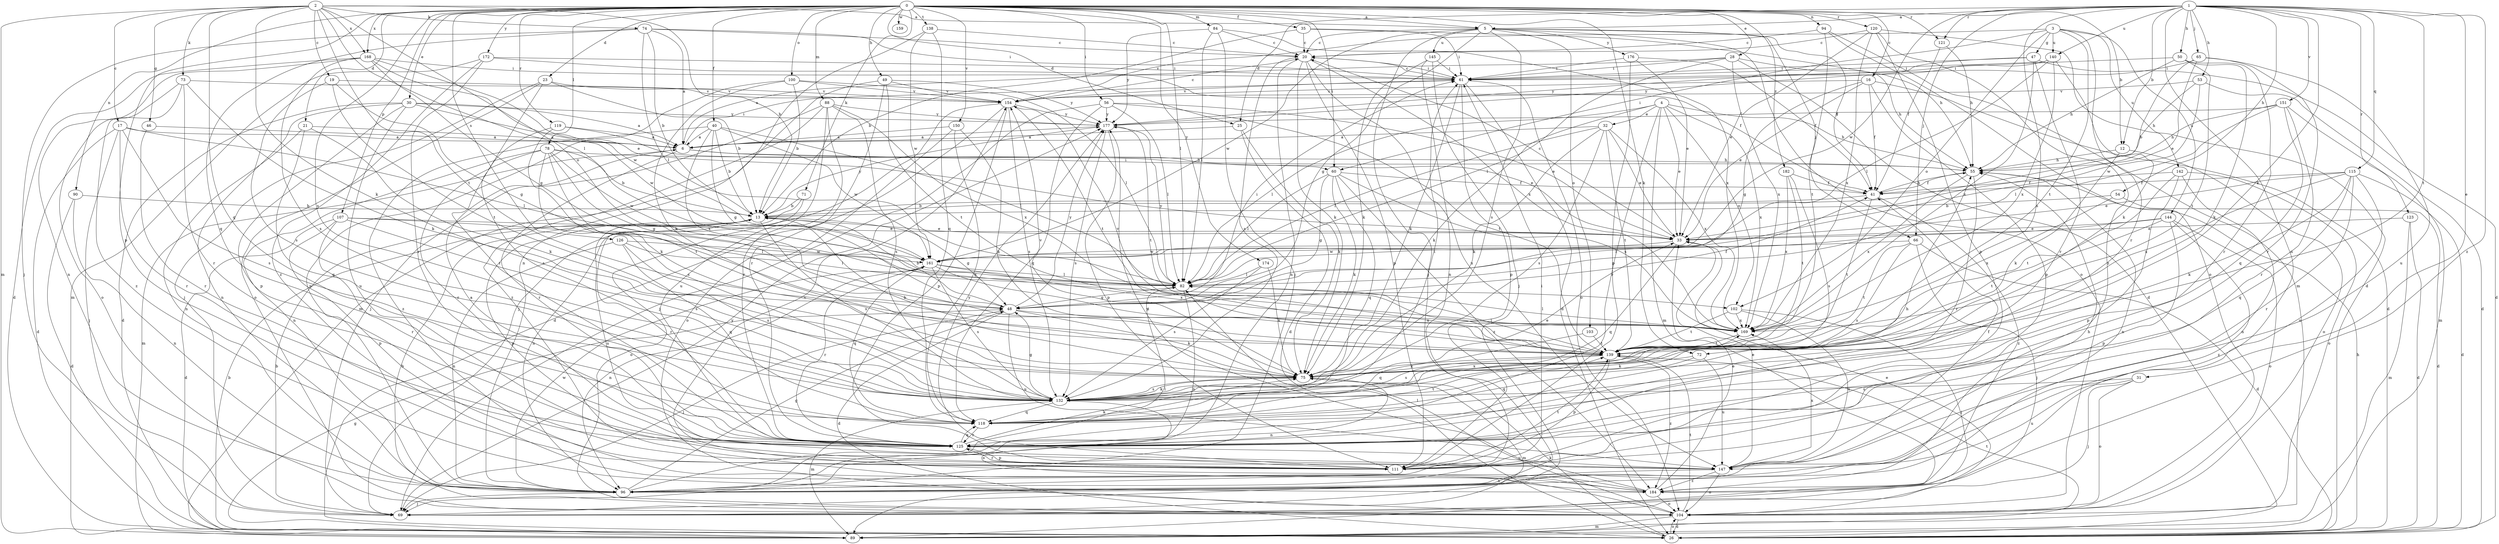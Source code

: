 strict digraph  {
0;
1;
2;
3;
4;
5;
6;
12;
13;
16;
17;
19;
20;
21;
23;
25;
26;
28;
30;
31;
32;
33;
35;
40;
41;
46;
47;
48;
49;
50;
53;
54;
55;
56;
60;
61;
65;
66;
69;
71;
72;
73;
74;
75;
78;
82;
84;
88;
89;
90;
94;
96;
100;
102;
103;
104;
107;
111;
115;
118;
119;
120;
121;
123;
125;
126;
132;
138;
139;
140;
142;
144;
145;
147;
150;
151;
154;
159;
161;
168;
169;
172;
174;
176;
177;
182;
184;
0 -> 5  [label=a];
0 -> 12  [label=b];
0 -> 16  [label=c];
0 -> 21  [label=d];
0 -> 23  [label=d];
0 -> 25  [label=d];
0 -> 28  [label=e];
0 -> 30  [label=e];
0 -> 35  [label=f];
0 -> 40  [label=f];
0 -> 49  [label=h];
0 -> 56  [label=i];
0 -> 60  [label=i];
0 -> 71  [label=k];
0 -> 72  [label=k];
0 -> 78  [label=l];
0 -> 82  [label=l];
0 -> 84  [label=m];
0 -> 88  [label=m];
0 -> 90  [label=n];
0 -> 94  [label=n];
0 -> 100  [label=o];
0 -> 107  [label=p];
0 -> 111  [label=p];
0 -> 119  [label=r];
0 -> 120  [label=r];
0 -> 121  [label=r];
0 -> 126  [label=s];
0 -> 132  [label=s];
0 -> 138  [label=t];
0 -> 150  [label=v];
0 -> 159  [label=w];
0 -> 168  [label=x];
0 -> 172  [label=y];
0 -> 174  [label=y];
0 -> 182  [label=z];
1 -> 5  [label=a];
1 -> 12  [label=b];
1 -> 25  [label=d];
1 -> 31  [label=e];
1 -> 50  [label=h];
1 -> 53  [label=h];
1 -> 54  [label=h];
1 -> 65  [label=j];
1 -> 66  [label=j];
1 -> 72  [label=k];
1 -> 96  [label=n];
1 -> 115  [label=q];
1 -> 121  [label=r];
1 -> 123  [label=r];
1 -> 132  [label=s];
1 -> 139  [label=t];
1 -> 140  [label=u];
1 -> 151  [label=v];
1 -> 161  [label=w];
1 -> 184  [label=z];
2 -> 5  [label=a];
2 -> 13  [label=b];
2 -> 17  [label=c];
2 -> 19  [label=c];
2 -> 46  [label=g];
2 -> 73  [label=k];
2 -> 74  [label=k];
2 -> 75  [label=k];
2 -> 82  [label=l];
2 -> 89  [label=m];
2 -> 102  [label=o];
2 -> 118  [label=q];
2 -> 139  [label=t];
2 -> 168  [label=x];
3 -> 47  [label=g];
3 -> 60  [label=i];
3 -> 102  [label=o];
3 -> 125  [label=r];
3 -> 139  [label=t];
3 -> 140  [label=u];
3 -> 142  [label=u];
3 -> 144  [label=u];
3 -> 154  [label=v];
4 -> 32  [label=e];
4 -> 33  [label=e];
4 -> 55  [label=h];
4 -> 75  [label=k];
4 -> 82  [label=l];
4 -> 89  [label=m];
4 -> 102  [label=o];
4 -> 125  [label=r];
4 -> 169  [label=x];
5 -> 20  [label=c];
5 -> 41  [label=f];
5 -> 48  [label=g];
5 -> 66  [label=j];
5 -> 69  [label=j];
5 -> 103  [label=o];
5 -> 104  [label=o];
5 -> 132  [label=s];
5 -> 145  [label=u];
5 -> 161  [label=w];
5 -> 176  [label=y];
6 -> 55  [label=h];
6 -> 60  [label=i];
6 -> 61  [label=i];
6 -> 89  [label=m];
6 -> 125  [label=r];
12 -> 55  [label=h];
12 -> 75  [label=k];
12 -> 104  [label=o];
13 -> 33  [label=e];
13 -> 48  [label=g];
13 -> 111  [label=p];
13 -> 125  [label=r];
13 -> 132  [label=s];
13 -> 147  [label=u];
13 -> 177  [label=y];
16 -> 26  [label=d];
16 -> 33  [label=e];
16 -> 41  [label=f];
16 -> 48  [label=g];
16 -> 111  [label=p];
16 -> 154  [label=v];
17 -> 6  [label=a];
17 -> 26  [label=d];
17 -> 69  [label=j];
17 -> 82  [label=l];
17 -> 125  [label=r];
17 -> 132  [label=s];
19 -> 48  [label=g];
19 -> 132  [label=s];
19 -> 139  [label=t];
19 -> 154  [label=v];
20 -> 61  [label=i];
20 -> 75  [label=k];
20 -> 96  [label=n];
20 -> 111  [label=p];
20 -> 132  [label=s];
20 -> 147  [label=u];
20 -> 169  [label=x];
21 -> 6  [label=a];
21 -> 75  [label=k];
21 -> 96  [label=n];
21 -> 118  [label=q];
23 -> 13  [label=b];
23 -> 69  [label=j];
23 -> 104  [label=o];
23 -> 125  [label=r];
23 -> 154  [label=v];
25 -> 6  [label=a];
25 -> 26  [label=d];
25 -> 75  [label=k];
26 -> 13  [label=b];
26 -> 55  [label=h];
26 -> 75  [label=k];
26 -> 104  [label=o];
28 -> 6  [label=a];
28 -> 26  [label=d];
28 -> 55  [label=h];
28 -> 61  [label=i];
28 -> 82  [label=l];
28 -> 169  [label=x];
30 -> 6  [label=a];
30 -> 26  [label=d];
30 -> 96  [label=n];
30 -> 111  [label=p];
30 -> 147  [label=u];
30 -> 161  [label=w];
30 -> 177  [label=y];
31 -> 69  [label=j];
31 -> 104  [label=o];
31 -> 132  [label=s];
31 -> 147  [label=u];
32 -> 6  [label=a];
32 -> 33  [label=e];
32 -> 75  [label=k];
32 -> 82  [label=l];
32 -> 132  [label=s];
32 -> 139  [label=t];
32 -> 169  [label=x];
33 -> 20  [label=c];
33 -> 118  [label=q];
33 -> 161  [label=w];
35 -> 13  [label=b];
35 -> 20  [label=c];
35 -> 55  [label=h];
35 -> 61  [label=i];
40 -> 6  [label=a];
40 -> 13  [label=b];
40 -> 48  [label=g];
40 -> 82  [label=l];
40 -> 161  [label=w];
40 -> 169  [label=x];
40 -> 184  [label=z];
41 -> 13  [label=b];
41 -> 55  [label=h];
41 -> 139  [label=t];
41 -> 184  [label=z];
46 -> 6  [label=a];
46 -> 125  [label=r];
47 -> 26  [label=d];
47 -> 61  [label=i];
47 -> 125  [label=r];
47 -> 169  [label=x];
47 -> 177  [label=y];
48 -> 13  [label=b];
48 -> 26  [label=d];
48 -> 41  [label=f];
48 -> 61  [label=i];
48 -> 69  [label=j];
48 -> 75  [label=k];
48 -> 147  [label=u];
48 -> 169  [label=x];
48 -> 177  [label=y];
49 -> 89  [label=m];
49 -> 125  [label=r];
49 -> 139  [label=t];
49 -> 154  [label=v];
49 -> 177  [label=y];
50 -> 55  [label=h];
50 -> 61  [label=i];
50 -> 75  [label=k];
50 -> 125  [label=r];
50 -> 139  [label=t];
53 -> 26  [label=d];
53 -> 55  [label=h];
53 -> 154  [label=v];
53 -> 161  [label=w];
54 -> 13  [label=b];
54 -> 26  [label=d];
54 -> 169  [label=x];
55 -> 41  [label=f];
55 -> 96  [label=n];
55 -> 125  [label=r];
55 -> 169  [label=x];
56 -> 33  [label=e];
56 -> 69  [label=j];
56 -> 82  [label=l];
56 -> 118  [label=q];
56 -> 139  [label=t];
56 -> 177  [label=y];
60 -> 41  [label=f];
60 -> 48  [label=g];
60 -> 75  [label=k];
60 -> 82  [label=l];
60 -> 118  [label=q];
60 -> 169  [label=x];
60 -> 184  [label=z];
61 -> 20  [label=c];
61 -> 26  [label=d];
61 -> 75  [label=k];
61 -> 104  [label=o];
61 -> 111  [label=p];
61 -> 154  [label=v];
65 -> 13  [label=b];
65 -> 33  [label=e];
65 -> 61  [label=i];
65 -> 125  [label=r];
65 -> 147  [label=u];
66 -> 26  [label=d];
66 -> 69  [label=j];
66 -> 132  [label=s];
66 -> 139  [label=t];
66 -> 161  [label=w];
69 -> 13  [label=b];
69 -> 177  [label=y];
71 -> 13  [label=b];
71 -> 96  [label=n];
71 -> 104  [label=o];
72 -> 75  [label=k];
72 -> 118  [label=q];
72 -> 147  [label=u];
73 -> 75  [label=k];
73 -> 104  [label=o];
73 -> 125  [label=r];
73 -> 154  [label=v];
73 -> 184  [label=z];
74 -> 6  [label=a];
74 -> 13  [label=b];
74 -> 20  [label=c];
74 -> 61  [label=i];
74 -> 69  [label=j];
74 -> 82  [label=l];
74 -> 118  [label=q];
75 -> 13  [label=b];
75 -> 89  [label=m];
75 -> 96  [label=n];
75 -> 132  [label=s];
75 -> 154  [label=v];
78 -> 13  [label=b];
78 -> 48  [label=g];
78 -> 55  [label=h];
78 -> 96  [label=n];
78 -> 125  [label=r];
78 -> 132  [label=s];
78 -> 139  [label=t];
78 -> 161  [label=w];
82 -> 48  [label=g];
82 -> 96  [label=n];
82 -> 177  [label=y];
84 -> 20  [label=c];
84 -> 69  [label=j];
84 -> 82  [label=l];
84 -> 169  [label=x];
84 -> 177  [label=y];
88 -> 69  [label=j];
88 -> 125  [label=r];
88 -> 132  [label=s];
88 -> 147  [label=u];
88 -> 169  [label=x];
88 -> 177  [label=y];
88 -> 184  [label=z];
89 -> 48  [label=g];
89 -> 139  [label=t];
90 -> 13  [label=b];
90 -> 26  [label=d];
90 -> 96  [label=n];
94 -> 20  [label=c];
94 -> 89  [label=m];
94 -> 104  [label=o];
94 -> 139  [label=t];
96 -> 48  [label=g];
96 -> 55  [label=h];
96 -> 61  [label=i];
96 -> 69  [label=j];
96 -> 82  [label=l];
96 -> 161  [label=w];
100 -> 13  [label=b];
100 -> 75  [label=k];
100 -> 82  [label=l];
100 -> 96  [label=n];
100 -> 154  [label=v];
102 -> 69  [label=j];
102 -> 139  [label=t];
102 -> 147  [label=u];
102 -> 169  [label=x];
103 -> 118  [label=q];
103 -> 139  [label=t];
104 -> 13  [label=b];
104 -> 26  [label=d];
104 -> 33  [label=e];
104 -> 82  [label=l];
104 -> 89  [label=m];
104 -> 139  [label=t];
107 -> 26  [label=d];
107 -> 33  [label=e];
107 -> 82  [label=l];
107 -> 111  [label=p];
107 -> 125  [label=r];
107 -> 132  [label=s];
111 -> 125  [label=r];
111 -> 139  [label=t];
111 -> 177  [label=y];
115 -> 26  [label=d];
115 -> 33  [label=e];
115 -> 41  [label=f];
115 -> 75  [label=k];
115 -> 118  [label=q];
115 -> 125  [label=r];
115 -> 147  [label=u];
115 -> 169  [label=x];
118 -> 61  [label=i];
118 -> 125  [label=r];
118 -> 139  [label=t];
119 -> 6  [label=a];
119 -> 33  [label=e];
119 -> 75  [label=k];
119 -> 132  [label=s];
120 -> 20  [label=c];
120 -> 26  [label=d];
120 -> 33  [label=e];
120 -> 111  [label=p];
120 -> 169  [label=x];
120 -> 184  [label=z];
121 -> 41  [label=f];
121 -> 55  [label=h];
123 -> 26  [label=d];
123 -> 33  [label=e];
123 -> 89  [label=m];
125 -> 6  [label=a];
125 -> 55  [label=h];
125 -> 75  [label=k];
125 -> 111  [label=p];
125 -> 118  [label=q];
125 -> 147  [label=u];
126 -> 82  [label=l];
126 -> 96  [label=n];
126 -> 118  [label=q];
126 -> 132  [label=s];
126 -> 161  [label=w];
132 -> 33  [label=e];
132 -> 48  [label=g];
132 -> 75  [label=k];
132 -> 89  [label=m];
132 -> 104  [label=o];
132 -> 118  [label=q];
132 -> 169  [label=x];
138 -> 20  [label=c];
138 -> 96  [label=n];
138 -> 118  [label=q];
138 -> 161  [label=w];
139 -> 75  [label=k];
139 -> 82  [label=l];
139 -> 111  [label=p];
139 -> 132  [label=s];
139 -> 154  [label=v];
139 -> 184  [label=z];
140 -> 61  [label=i];
140 -> 75  [label=k];
140 -> 82  [label=l];
140 -> 169  [label=x];
140 -> 177  [label=y];
142 -> 41  [label=f];
142 -> 96  [label=n];
142 -> 104  [label=o];
142 -> 111  [label=p];
142 -> 139  [label=t];
144 -> 33  [label=e];
144 -> 82  [label=l];
144 -> 104  [label=o];
144 -> 111  [label=p];
144 -> 139  [label=t];
144 -> 184  [label=z];
145 -> 61  [label=i];
145 -> 69  [label=j];
145 -> 75  [label=k];
145 -> 96  [label=n];
147 -> 33  [label=e];
147 -> 41  [label=f];
147 -> 96  [label=n];
147 -> 104  [label=o];
147 -> 169  [label=x];
147 -> 184  [label=z];
150 -> 6  [label=a];
150 -> 75  [label=k];
150 -> 104  [label=o];
150 -> 118  [label=q];
151 -> 55  [label=h];
151 -> 82  [label=l];
151 -> 89  [label=m];
151 -> 118  [label=q];
151 -> 125  [label=r];
151 -> 177  [label=y];
154 -> 20  [label=c];
154 -> 26  [label=d];
154 -> 69  [label=j];
154 -> 111  [label=p];
154 -> 132  [label=s];
154 -> 139  [label=t];
154 -> 177  [label=y];
161 -> 82  [label=l];
161 -> 96  [label=n];
161 -> 118  [label=q];
161 -> 125  [label=r];
161 -> 132  [label=s];
161 -> 139  [label=t];
161 -> 169  [label=x];
168 -> 26  [label=d];
168 -> 33  [label=e];
168 -> 48  [label=g];
168 -> 61  [label=i];
168 -> 96  [label=n];
168 -> 132  [label=s];
168 -> 161  [label=w];
169 -> 82  [label=l];
169 -> 139  [label=t];
172 -> 41  [label=f];
172 -> 61  [label=i];
172 -> 89  [label=m];
172 -> 125  [label=r];
172 -> 184  [label=z];
174 -> 75  [label=k];
174 -> 82  [label=l];
174 -> 132  [label=s];
176 -> 33  [label=e];
176 -> 41  [label=f];
176 -> 61  [label=i];
176 -> 111  [label=p];
177 -> 6  [label=a];
177 -> 111  [label=p];
177 -> 132  [label=s];
177 -> 139  [label=t];
182 -> 41  [label=f];
182 -> 132  [label=s];
182 -> 139  [label=t];
182 -> 169  [label=x];
184 -> 33  [label=e];
184 -> 104  [label=o];
184 -> 154  [label=v];
184 -> 177  [label=y];
}
